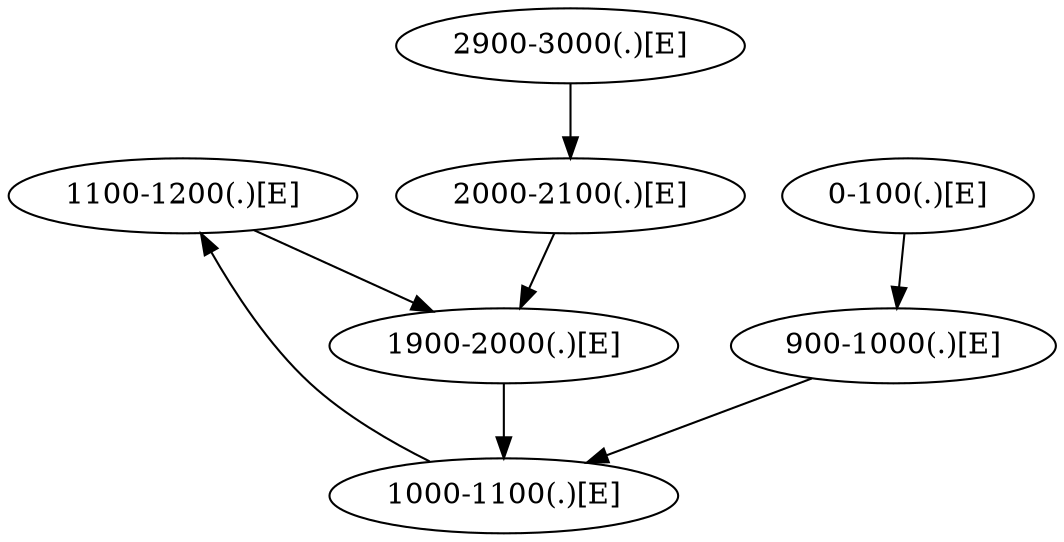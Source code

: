 strict digraph G {
"1100-1200(.)[E]" [data="[ID=G1.1,cov=0.10,+]"];
"2000-2100(.)[E]" [data="[ID=G2.1,cov=0.10,-]"];
"2900-3000(.)[E]" [data="[ID=G2.1,cov=0.10,-]"];
"1000-1100(.)[E]" [data="[ID=G1.1,cov=0.10,+],[ID=G2.1,cov=0.10,-]"];
"0-100(.)[E]" [data="[ID=G1.1,cov=0.10,+]"];
"900-1000(.)[E]" [data="[ID=G1.1,cov=0.10,+]"];
"1900-2000(.)[E]" [data="[ID=G1.1,cov=0.10,+],[ID=G2.1,cov=0.10,-]"];
"1100-1200(.)[E]" -> "1900-2000(.)[E]";
"2000-2100(.)[E]" -> "1900-2000(.)[E]";
"2900-3000(.)[E]" -> "2000-2100(.)[E]";
"1000-1100(.)[E]" -> "1100-1200(.)[E]";
"0-100(.)[E]" -> "900-1000(.)[E]";
"900-1000(.)[E]" -> "1000-1100(.)[E]";
"1900-2000(.)[E]" -> "1000-1100(.)[E]";
}
